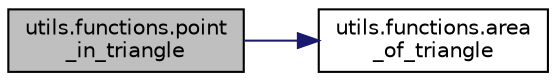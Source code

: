digraph "utils.functions.point_in_triangle"
{
 // INTERACTIVE_SVG=YES
  edge [fontname="Helvetica",fontsize="10",labelfontname="Helvetica",labelfontsize="10"];
  node [fontname="Helvetica",fontsize="10",shape=record];
  rankdir="LR";
  Node1 [label="utils.functions.point\l_in_triangle",height=0.2,width=0.4,color="black", fillcolor="grey75", style="filled", fontcolor="black"];
  Node1 -> Node2 [color="midnightblue",fontsize="10",style="solid",fontname="Helvetica"];
  Node2 [label="utils.functions.area\l_of_triangle",height=0.2,width=0.4,color="black", fillcolor="white", style="filled",URL="$d6/d83/namespaceutils_1_1math__functions.html#a3f54bb70383177460799ec17a524f651"];
}

